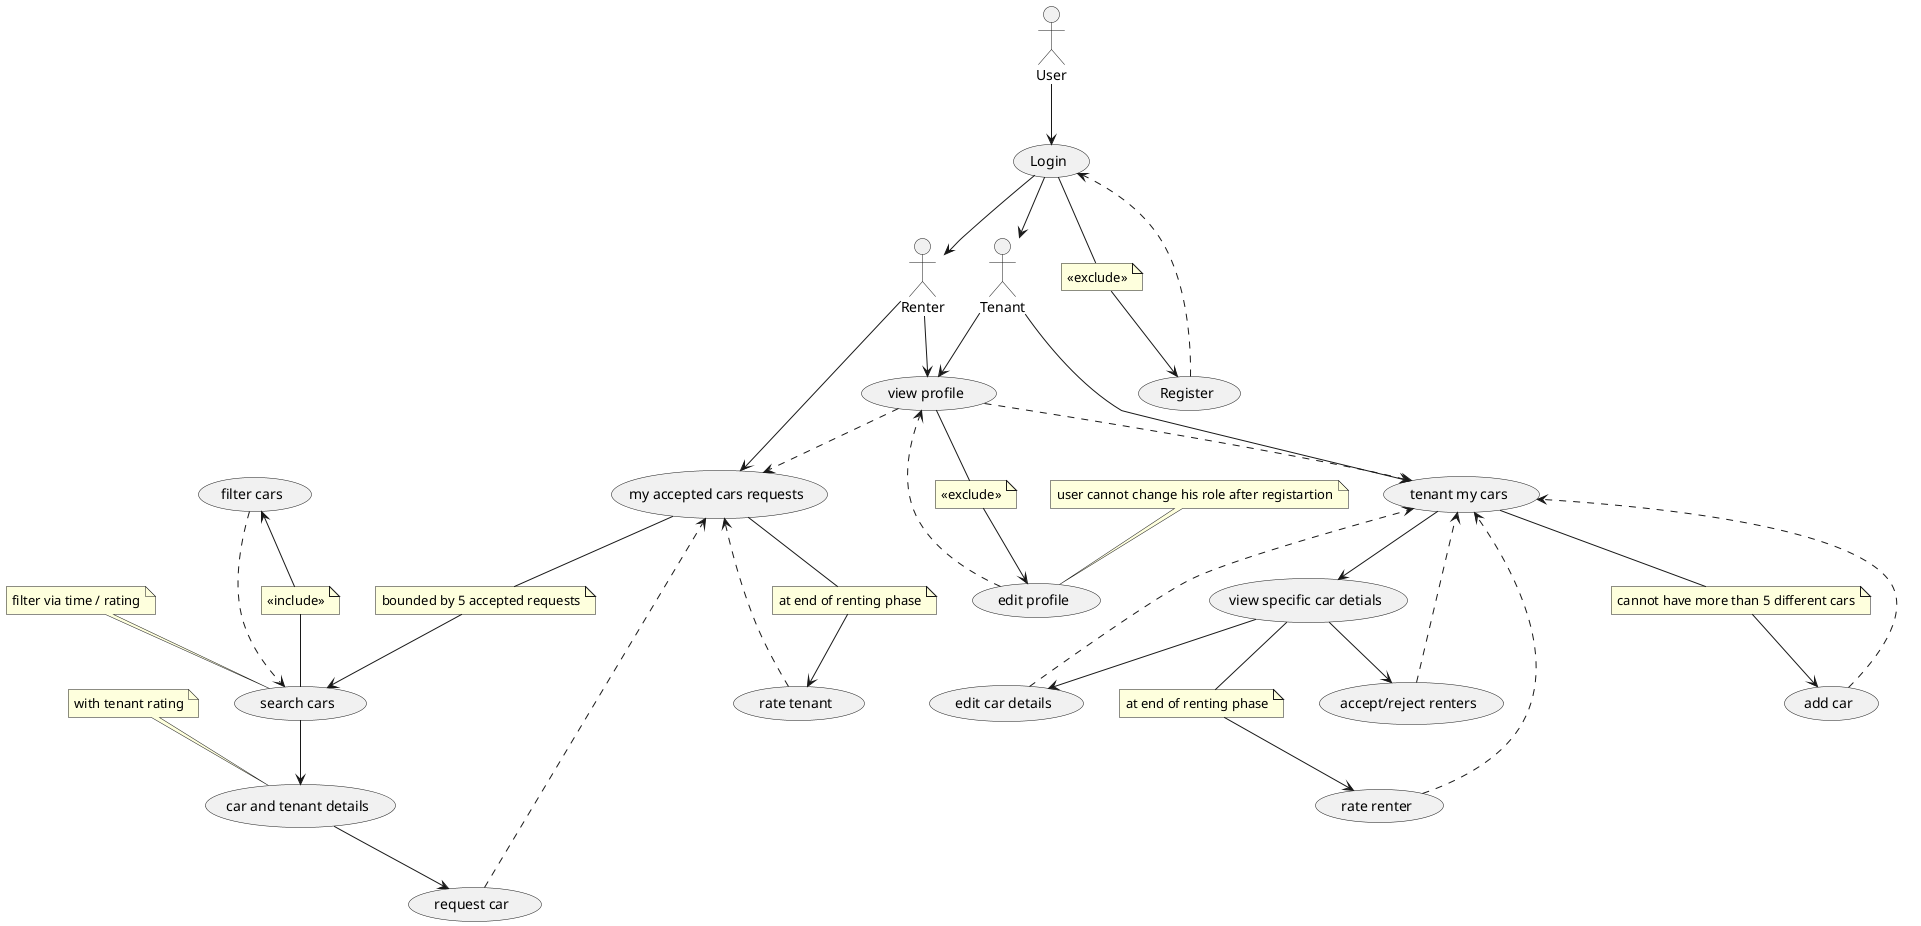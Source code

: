@startuml
'https://plantuml.com/use-case-diagram

:Renter: as renter
:Tenant: as tenant

User --> (Login)
note "<<exclude>>" as exc
(Login) --> renter
(Login) --> tenant
(Login) -- exc
exc --> (Register)
(Register) ..> (Login)

note "bounded by 5 accepted requests" as NboundR
renter --> (my accepted cars requests)

(my accepted cars requests) -- NboundR
NboundR --> (search cars)

renter --> (view profile)
tenant --> (view profile)
(view profile) ..> (my accepted cars requests)
(view profile) ..> (tenant my cars)

note "<<exclude>>" as exc1
(view profile) -- exc1
exc1 --> (edit profile)


note "user cannot change his role after registartion" as noteM
(edit profile) ..> (view profile)
noteM .. (edit profile)

note "filter via time / rating" as Nrate1
Nrate1 .. (search cars)

note "with tenant rating" as Nrate2
(search cars) --> (car and tenant details)

note "<<include>>" as inc
(filter cars) <-- inc
inc -- (search cars)
(filter cars) ..> (search cars)
Nrate2 .. (car and tenant details)

(car and tenant details) --> (request car)
(request car) ..> (my accepted cars requests)

note "at end of renting phase" as  NrateRtoT
(my accepted cars requests) -- NrateRtoT
NrateRtoT --> (rate tenant)
(rate tenant) ..> (my accepted cars requests)

tenant --> (tenant my cars)
note "cannot have more than 5 different cars" as NboundT
(tenant my cars) -- NboundT
NboundT --> (add car)
(add car) ..> (tenant my cars)
(tenant my cars) --> (view specific car detials)
(view specific car detials) --> (edit car details)
(edit car details) ..> (tenant my cars)
(view specific car detials) --> (accept/reject renters)
(accept/reject renters) ..> (tenant my cars)

note "at end of renting phase" as  NrateTtoR
(view specific car detials) -- NrateTtoR
NrateTtoR --> (rate renter)
(rate renter) ..> (tenant my cars)


@enduml